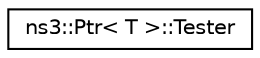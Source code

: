 digraph "Graphical Class Hierarchy"
{
 // LATEX_PDF_SIZE
  edge [fontname="Helvetica",fontsize="10",labelfontname="Helvetica",labelfontsize="10"];
  node [fontname="Helvetica",fontsize="10",shape=record];
  rankdir="LR";
  Node0 [label="ns3::Ptr\< T \>::Tester",height=0.2,width=0.4,color="black", fillcolor="white", style="filled",URL="$classns3_1_1_ptr_1_1_tester.html",tooltip="Helper to test for null pointer."];
}
